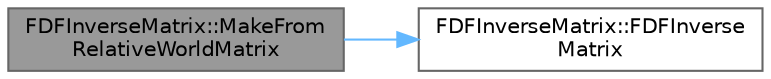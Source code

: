 digraph "FDFInverseMatrix::MakeFromRelativeWorldMatrix"
{
 // INTERACTIVE_SVG=YES
 // LATEX_PDF_SIZE
  bgcolor="transparent";
  edge [fontname=Helvetica,fontsize=10,labelfontname=Helvetica,labelfontsize=10];
  node [fontname=Helvetica,fontsize=10,shape=box,height=0.2,width=0.4];
  rankdir="LR";
  Node1 [id="Node000001",label="FDFInverseMatrix::MakeFrom\lRelativeWorldMatrix",height=0.2,width=0.4,color="gray40", fillcolor="grey60", style="filled", fontcolor="black",tooltip=" "];
  Node1 -> Node2 [id="edge1_Node000001_Node000002",color="steelblue1",style="solid",tooltip=" "];
  Node2 [id="Node000002",label="FDFInverseMatrix::FDFInverse\lMatrix",height=0.2,width=0.4,color="grey40", fillcolor="white", style="filled",URL="$d7/d5f/structFDFInverseMatrix.html#ab88fcd4d983dbffbc4ee3f82df4f5880",tooltip=" "];
}
